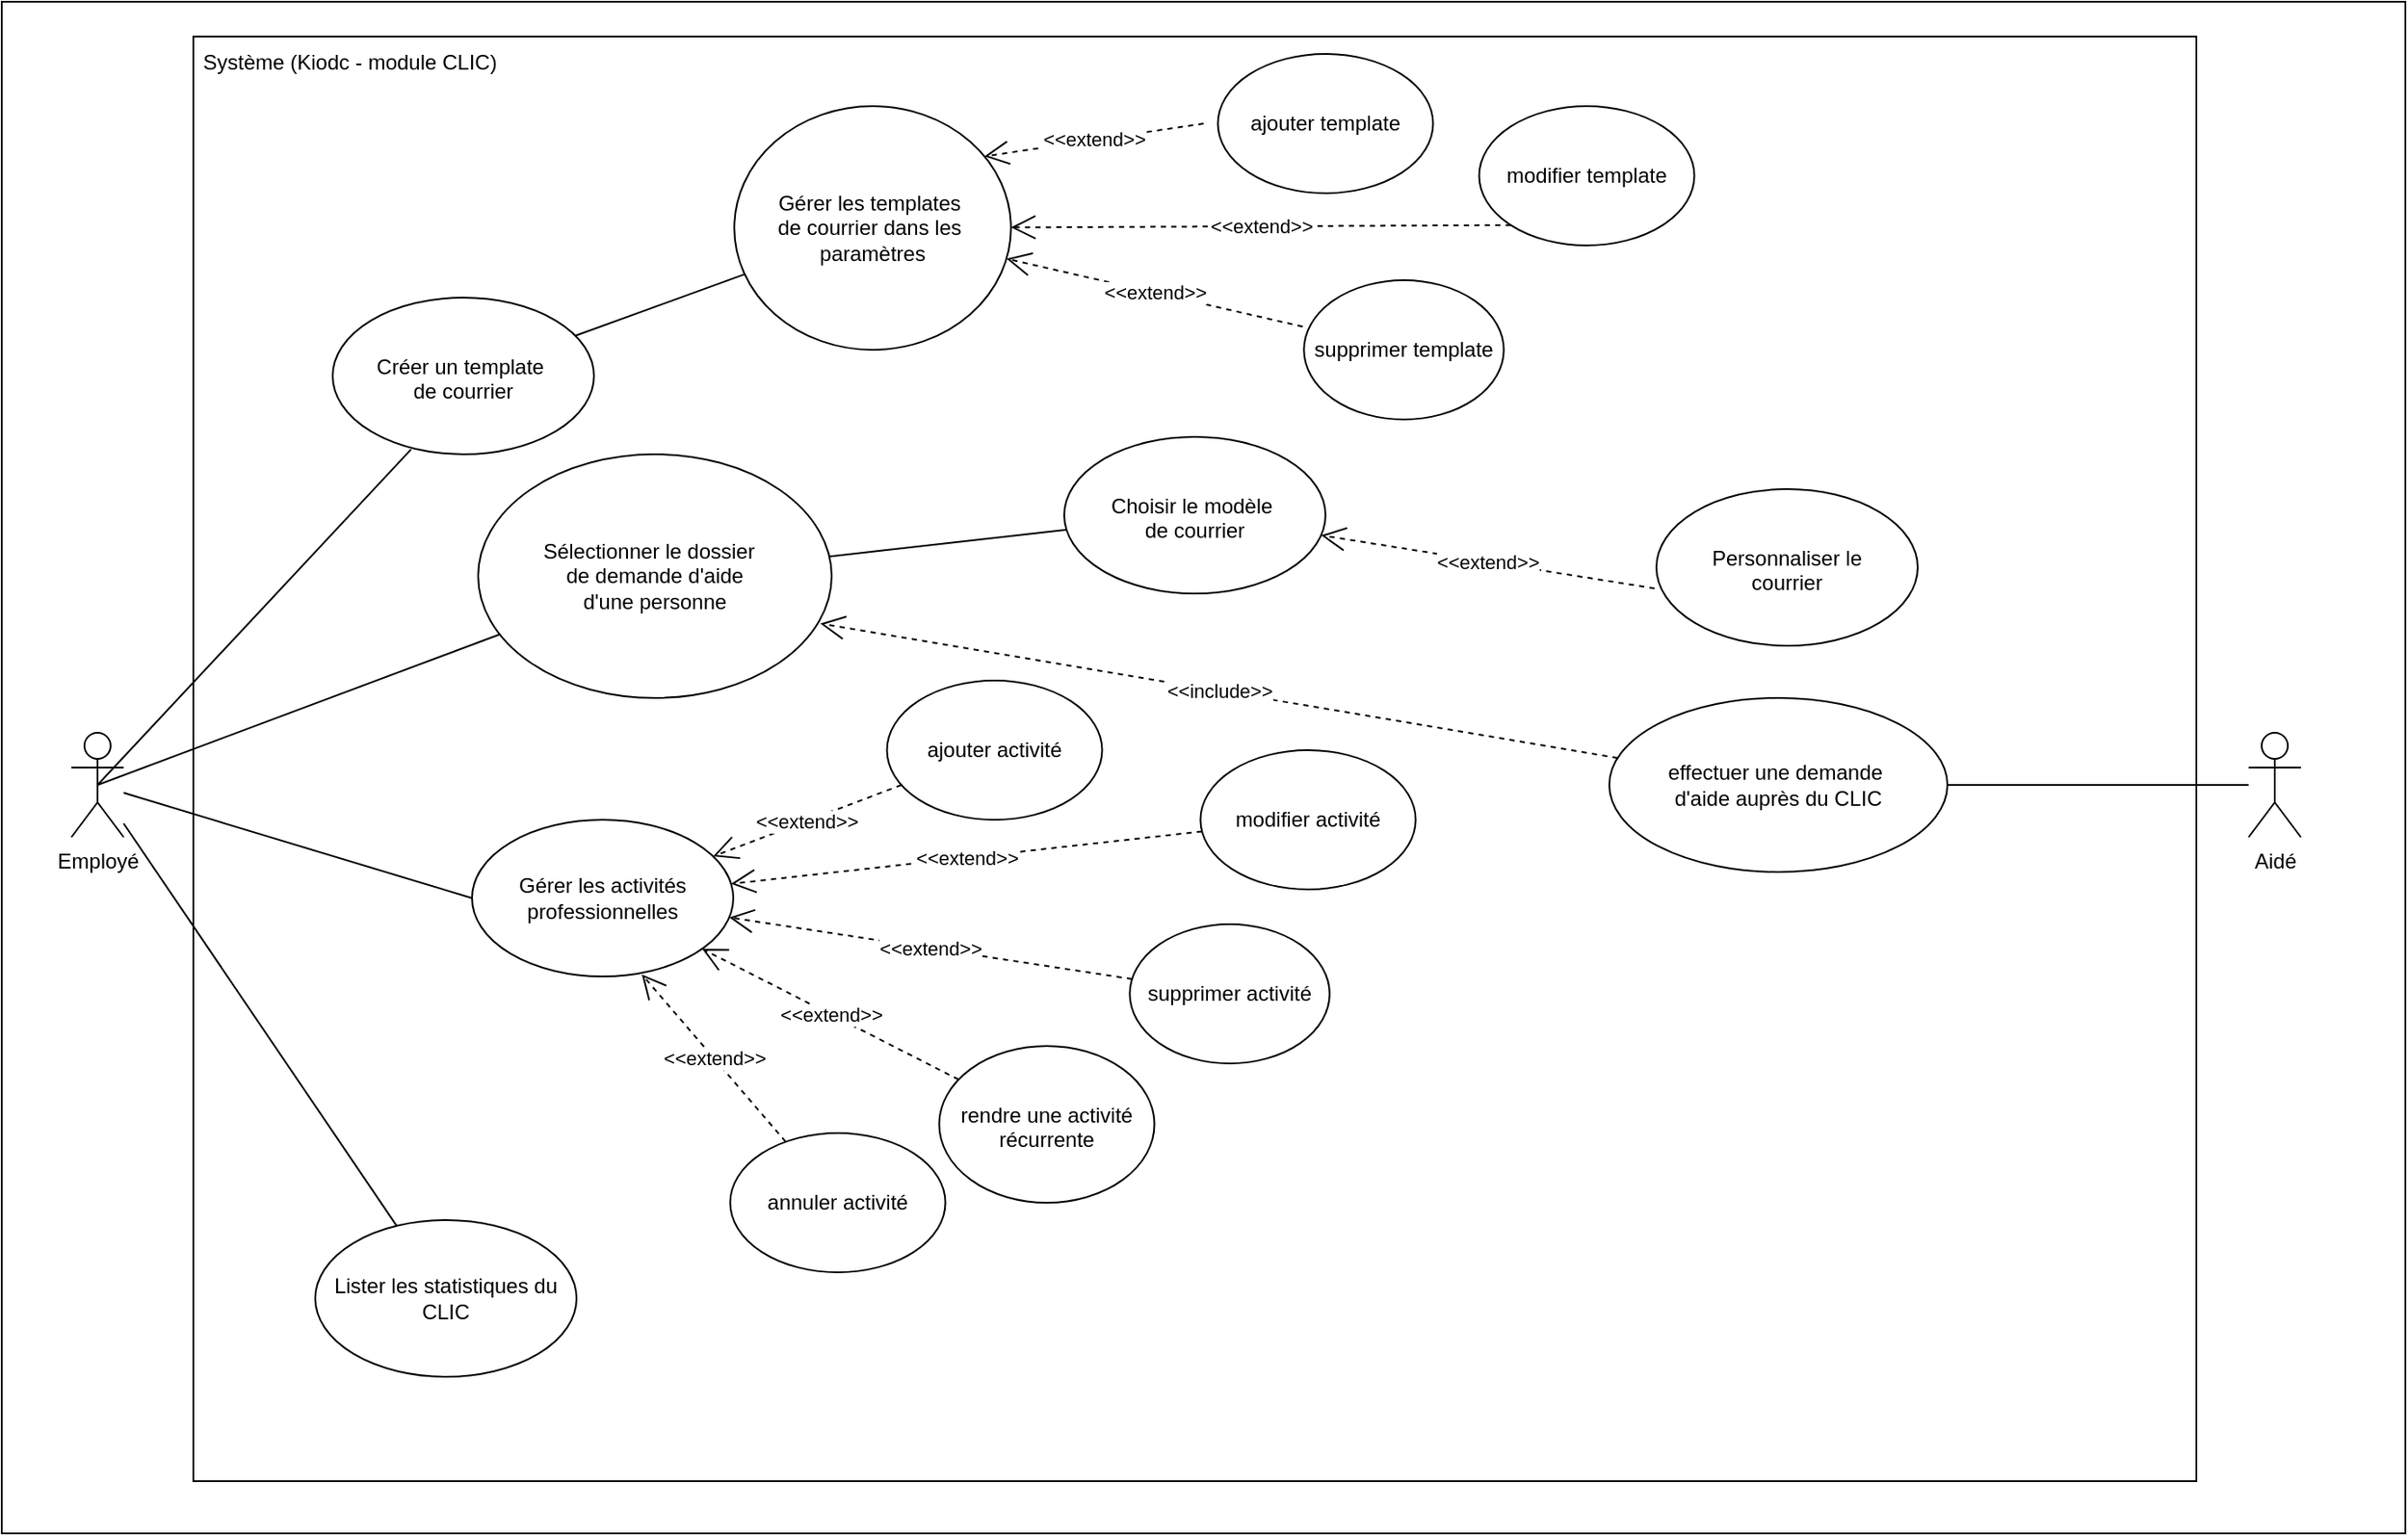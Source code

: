 <mxfile version="24.7.4">
  <diagram name="Page-1" id="y5-NePWyKyB3006rCJuu">
    <mxGraphModel dx="1687" dy="878" grid="1" gridSize="10" guides="1" tooltips="1" connect="1" arrows="1" fold="1" page="1" pageScale="1" pageWidth="827" pageHeight="1169" math="0" shadow="0">
      <root>
        <mxCell id="0" />
        <mxCell id="1" parent="0" />
        <mxCell id="bwaj0blokZmfMLX8B4m3-4" value="" style="rounded=0;whiteSpace=wrap;html=1;" parent="1" vertex="1">
          <mxGeometry x="30" y="40" width="1380" height="880" as="geometry" />
        </mxCell>
        <mxCell id="bwaj0blokZmfMLX8B4m3-1" value="Employé" style="shape=umlActor;verticalLabelPosition=bottom;verticalAlign=top;html=1;outlineConnect=0;" parent="1" vertex="1">
          <mxGeometry x="70" y="460" width="30" height="60" as="geometry" />
        </mxCell>
        <mxCell id="bwaj0blokZmfMLX8B4m3-7" value="" style="rounded=0;whiteSpace=wrap;html=1;" parent="1" vertex="1">
          <mxGeometry x="140" y="60" width="1150" height="830" as="geometry" />
        </mxCell>
        <mxCell id="bwaj0blokZmfMLX8B4m3-8" value="Système (Kiodc - module CLIC)" style="text;html=1;align=center;verticalAlign=middle;whiteSpace=wrap;rounded=0;" parent="1" vertex="1">
          <mxGeometry x="140" y="60" width="180" height="30" as="geometry" />
        </mxCell>
        <mxCell id="bwaj0blokZmfMLX8B4m3-15" value="" style="group" parent="1" vertex="1" connectable="0">
          <mxGeometry x="630" y="290" width="170" height="90" as="geometry" />
        </mxCell>
        <mxCell id="bwaj0blokZmfMLX8B4m3-11" value="" style="ellipse;whiteSpace=wrap;html=1;" parent="bwaj0blokZmfMLX8B4m3-15" vertex="1">
          <mxGeometry x="10" width="150" height="90" as="geometry" />
        </mxCell>
        <mxCell id="bwaj0blokZmfMLX8B4m3-12" value=" Choisir le modèle&amp;nbsp;&lt;div&gt;de courrier&lt;/div&gt;" style="text;strokeColor=none;fillColor=none;align=center;verticalAlign=middle;spacingLeft=4;spacingRight=4;overflow=hidden;points=[[0,0.5],[1,0.5]];portConstraint=eastwest;rotatable=0;whiteSpace=wrap;html=1;" parent="bwaj0blokZmfMLX8B4m3-15" vertex="1">
          <mxGeometry y="30" width="170" height="30" as="geometry" />
        </mxCell>
        <mxCell id="bwaj0blokZmfMLX8B4m3-17" value="" style="group" parent="1" vertex="1" connectable="0">
          <mxGeometry x="720" y="70" width="140" height="80" as="geometry" />
        </mxCell>
        <mxCell id="bwaj0blokZmfMLX8B4m3-13" value="" style="ellipse;whiteSpace=wrap;html=1;" parent="bwaj0blokZmfMLX8B4m3-17" vertex="1">
          <mxGeometry x="8.235" width="123.529" height="80" as="geometry" />
        </mxCell>
        <mxCell id="bwaj0blokZmfMLX8B4m3-14" value=" ajouter template" style="text;strokeColor=none;fillColor=none;align=center;verticalAlign=middle;spacingLeft=4;spacingRight=4;overflow=hidden;points=[[0,0.5],[1,0.5]];portConstraint=eastwest;rotatable=0;whiteSpace=wrap;html=1;" parent="bwaj0blokZmfMLX8B4m3-17" vertex="1">
          <mxGeometry y="26.667" width="140" height="26.667" as="geometry" />
        </mxCell>
        <mxCell id="bwaj0blokZmfMLX8B4m3-18" value="" style="group" parent="1" vertex="1" connectable="0">
          <mxGeometry x="210" y="210" width="170" height="90" as="geometry" />
        </mxCell>
        <mxCell id="bwaj0blokZmfMLX8B4m3-19" value="" style="ellipse;whiteSpace=wrap;html=1;" parent="bwaj0blokZmfMLX8B4m3-18" vertex="1">
          <mxGeometry x="10" width="150" height="90" as="geometry" />
        </mxCell>
        <mxCell id="bwaj0blokZmfMLX8B4m3-20" value="Créer un template&amp;nbsp;&lt;div&gt;de courrier&lt;/div&gt;" style="text;strokeColor=none;fillColor=none;align=center;verticalAlign=middle;spacingLeft=4;spacingRight=4;overflow=hidden;points=[[0,0.5],[1,0.5]];portConstraint=eastwest;rotatable=0;whiteSpace=wrap;html=1;" parent="bwaj0blokZmfMLX8B4m3-18" vertex="1">
          <mxGeometry y="30" width="170" height="30" as="geometry" />
        </mxCell>
        <mxCell id="bwaj0blokZmfMLX8B4m3-21" value="" style="group" parent="1" vertex="1" connectable="0">
          <mxGeometry x="770" y="200" width="130" height="80" as="geometry" />
        </mxCell>
        <mxCell id="bwaj0blokZmfMLX8B4m3-22" value="" style="ellipse;whiteSpace=wrap;html=1;" parent="bwaj0blokZmfMLX8B4m3-21" vertex="1">
          <mxGeometry x="7.647" width="114.706" height="80" as="geometry" />
        </mxCell>
        <mxCell id="bwaj0blokZmfMLX8B4m3-23" value=" supprimer template" style="text;strokeColor=none;fillColor=none;align=center;verticalAlign=middle;spacingLeft=4;spacingRight=4;overflow=hidden;points=[[0,0.5],[1,0.5]];portConstraint=eastwest;rotatable=0;whiteSpace=wrap;html=1;" parent="bwaj0blokZmfMLX8B4m3-21" vertex="1">
          <mxGeometry y="26.667" width="130.0" height="26.667" as="geometry" />
        </mxCell>
        <mxCell id="bwaj0blokZmfMLX8B4m3-24" value="" style="group" parent="1" vertex="1" connectable="0">
          <mxGeometry x="870" y="100" width="140" height="80" as="geometry" />
        </mxCell>
        <mxCell id="bwaj0blokZmfMLX8B4m3-25" value="" style="ellipse;whiteSpace=wrap;html=1;" parent="bwaj0blokZmfMLX8B4m3-24" vertex="1">
          <mxGeometry x="8.235" width="123.529" height="80" as="geometry" />
        </mxCell>
        <mxCell id="bwaj0blokZmfMLX8B4m3-26" value=" modifier template" style="text;strokeColor=none;fillColor=none;align=center;verticalAlign=middle;spacingLeft=4;spacingRight=4;overflow=hidden;points=[[0,0.5],[1,0.5]];portConstraint=eastwest;rotatable=0;whiteSpace=wrap;html=1;" parent="bwaj0blokZmfMLX8B4m3-24" vertex="1">
          <mxGeometry y="26.667" width="140" height="26.667" as="geometry" />
        </mxCell>
        <mxCell id="bwaj0blokZmfMLX8B4m3-27" value="" style="group" parent="1" vertex="1" connectable="0">
          <mxGeometry x="490" y="140" width="130" height="100" as="geometry" />
        </mxCell>
        <mxCell id="bwaj0blokZmfMLX8B4m3-28" value="" style="ellipse;whiteSpace=wrap;html=1;" parent="bwaj0blokZmfMLX8B4m3-27" vertex="1">
          <mxGeometry x="7.059" width="105.882" height="80" as="geometry" />
        </mxCell>
        <mxCell id="bwaj0blokZmfMLX8B4m3-29" value=" visualiser" style="text;strokeColor=none;fillColor=none;align=center;verticalAlign=middle;spacingLeft=4;spacingRight=4;overflow=hidden;points=[[0,0.5],[1,0.5]];portConstraint=eastwest;rotatable=0;whiteSpace=wrap;html=1;" parent="bwaj0blokZmfMLX8B4m3-27" vertex="1">
          <mxGeometry y="26.667" width="120.0" height="26.667" as="geometry" />
        </mxCell>
        <mxCell id="bwaj0blokZmfMLX8B4m3-16" value="" style="group" parent="bwaj0blokZmfMLX8B4m3-27" vertex="1" connectable="0">
          <mxGeometry x="-50" y="-40" width="180" height="140" as="geometry" />
        </mxCell>
        <mxCell id="bwaj0blokZmfMLX8B4m3-9" value="" style="ellipse;whiteSpace=wrap;html=1;" parent="bwaj0blokZmfMLX8B4m3-16" vertex="1">
          <mxGeometry x="10.588" width="158.824" height="140" as="geometry" />
        </mxCell>
        <mxCell id="bwaj0blokZmfMLX8B4m3-10" value=" Gérer les templates&amp;nbsp;&lt;div&gt;de courrier dans les&amp;nbsp;&lt;/div&gt;&lt;div&gt;paramètres&lt;/div&gt;" style="text;strokeColor=none;fillColor=none;align=center;verticalAlign=middle;spacingLeft=4;spacingRight=4;overflow=hidden;points=[[0,0.5],[1,0.5]];portConstraint=eastwest;rotatable=0;whiteSpace=wrap;html=1;" parent="bwaj0blokZmfMLX8B4m3-16" vertex="1">
          <mxGeometry y="46.667" width="180" height="46.667" as="geometry" />
        </mxCell>
        <mxCell id="bwaj0blokZmfMLX8B4m3-44" value="" style="group" parent="1" vertex="1" connectable="0">
          <mxGeometry x="290" y="300" width="230" height="140" as="geometry" />
        </mxCell>
        <mxCell id="bwaj0blokZmfMLX8B4m3-45" value="" style="ellipse;whiteSpace=wrap;html=1;" parent="bwaj0blokZmfMLX8B4m3-44" vertex="1">
          <mxGeometry x="13.529" width="202.941" height="140" as="geometry" />
        </mxCell>
        <mxCell id="bwaj0blokZmfMLX8B4m3-46" value="Sélectionner le dossier&amp;nbsp;&amp;nbsp;&lt;div&gt;de demande d&#39;aide&lt;div&gt;d&#39;une personne&lt;/div&gt;&lt;/div&gt;" style="text;strokeColor=none;fillColor=none;align=center;verticalAlign=middle;spacingLeft=4;spacingRight=4;overflow=hidden;points=[[0,0.5],[1,0.5]];portConstraint=eastwest;rotatable=0;whiteSpace=wrap;html=1;" parent="bwaj0blokZmfMLX8B4m3-44" vertex="1">
          <mxGeometry y="46.667" width="230" height="46.667" as="geometry" />
        </mxCell>
        <mxCell id="bwaj0blokZmfMLX8B4m3-47" value="" style="group" parent="1" vertex="1" connectable="0">
          <mxGeometry x="970" y="320" width="170" height="90" as="geometry" />
        </mxCell>
        <mxCell id="bwaj0blokZmfMLX8B4m3-48" value="" style="ellipse;whiteSpace=wrap;html=1;" parent="bwaj0blokZmfMLX8B4m3-47" vertex="1">
          <mxGeometry x="10" width="150" height="90" as="geometry" />
        </mxCell>
        <mxCell id="bwaj0blokZmfMLX8B4m3-49" value=" Personnaliser le&lt;div&gt;courrier&lt;/div&gt;" style="text;strokeColor=none;fillColor=none;align=center;verticalAlign=middle;spacingLeft=4;spacingRight=4;overflow=hidden;points=[[0,0.5],[1,0.5]];portConstraint=eastwest;rotatable=0;whiteSpace=wrap;html=1;" parent="bwaj0blokZmfMLX8B4m3-47" vertex="1">
          <mxGeometry y="30" width="170" height="30" as="geometry" />
        </mxCell>
        <mxCell id="qRzRLfuTLbOgCVRsDMZz-1" value="" style="endArrow=none;html=1;rounded=0;exitX=0.5;exitY=0.5;exitDx=0;exitDy=0;exitPerimeter=0;entryX=0.3;entryY=0.969;entryDx=0;entryDy=0;entryPerimeter=0;" edge="1" parent="1" source="bwaj0blokZmfMLX8B4m3-1" target="bwaj0blokZmfMLX8B4m3-19">
          <mxGeometry width="50" height="50" relative="1" as="geometry">
            <mxPoint x="570" y="390" as="sourcePoint" />
            <mxPoint x="260" y="350" as="targetPoint" />
          </mxGeometry>
        </mxCell>
        <mxCell id="qRzRLfuTLbOgCVRsDMZz-2" value="" style="endArrow=none;html=1;rounded=0;exitX=0.5;exitY=0.5;exitDx=0;exitDy=0;exitPerimeter=0;" edge="1" parent="1" source="bwaj0blokZmfMLX8B4m3-1" target="bwaj0blokZmfMLX8B4m3-45">
          <mxGeometry width="50" height="50" relative="1" as="geometry">
            <mxPoint x="105" y="370" as="sourcePoint" />
            <mxPoint x="270" y="360" as="targetPoint" />
          </mxGeometry>
        </mxCell>
        <mxCell id="bwaj0blokZmfMLX8B4m3-41" value="&amp;lt;&amp;lt;extend&amp;gt;&amp;gt;" style="endArrow=open;endSize=12;dashed=1;html=1;rounded=0;exitX=0;exitY=1;exitDx=0;exitDy=0;" parent="1" target="bwaj0blokZmfMLX8B4m3-9" edge="1" source="bwaj0blokZmfMLX8B4m3-25">
          <mxGeometry width="160" relative="1" as="geometry">
            <mxPoint x="770" y="220" as="sourcePoint" />
            <mxPoint x="740" y="200" as="targetPoint" />
          </mxGeometry>
        </mxCell>
        <mxCell id="bwaj0blokZmfMLX8B4m3-42" value="&amp;lt;&amp;lt;extend&amp;gt;&amp;gt;" style="endArrow=open;endSize=12;dashed=1;html=1;rounded=0;" parent="1" source="bwaj0blokZmfMLX8B4m3-23" target="bwaj0blokZmfMLX8B4m3-9" edge="1">
          <mxGeometry width="160" relative="1" as="geometry">
            <mxPoint x="565" y="332" as="sourcePoint" />
            <mxPoint x="800" y="240" as="targetPoint" />
          </mxGeometry>
        </mxCell>
        <mxCell id="qRzRLfuTLbOgCVRsDMZz-3" value="Gérer les activités professionnelles" style="ellipse;whiteSpace=wrap;html=1;" vertex="1" parent="1">
          <mxGeometry x="300" y="510" width="150" height="90" as="geometry" />
        </mxCell>
        <mxCell id="bwaj0blokZmfMLX8B4m3-40" value="&amp;lt;&amp;lt;extend&amp;gt;&amp;gt;" style="endArrow=open;endSize=12;dashed=1;html=1;rounded=0;entryX=0.904;entryY=0.206;entryDx=0;entryDy=0;entryPerimeter=0;exitX=0;exitY=0.5;exitDx=0;exitDy=0;" parent="1" source="bwaj0blokZmfMLX8B4m3-14" target="bwaj0blokZmfMLX8B4m3-9" edge="1">
          <mxGeometry width="160" relative="1" as="geometry">
            <mxPoint x="540" y="80" as="sourcePoint" />
            <mxPoint x="610" y="280" as="targetPoint" />
          </mxGeometry>
        </mxCell>
        <mxCell id="qRzRLfuTLbOgCVRsDMZz-5" value="Lister les statistiques du CLIC" style="ellipse;whiteSpace=wrap;html=1;" vertex="1" parent="1">
          <mxGeometry x="210" y="740" width="150" height="90" as="geometry" />
        </mxCell>
        <mxCell id="qRzRLfuTLbOgCVRsDMZz-6" value="" style="endArrow=none;html=1;rounded=0;entryX=0;entryY=0.5;entryDx=0;entryDy=0;" edge="1" parent="1" source="bwaj0blokZmfMLX8B4m3-1" target="qRzRLfuTLbOgCVRsDMZz-3">
          <mxGeometry width="50" height="50" relative="1" as="geometry">
            <mxPoint x="570" y="540" as="sourcePoint" />
            <mxPoint x="620" y="490" as="targetPoint" />
          </mxGeometry>
        </mxCell>
        <mxCell id="qRzRLfuTLbOgCVRsDMZz-7" value="" style="endArrow=none;html=1;rounded=0;" edge="1" parent="1" source="bwaj0blokZmfMLX8B4m3-1" target="qRzRLfuTLbOgCVRsDMZz-5">
          <mxGeometry width="50" height="50" relative="1" as="geometry">
            <mxPoint x="570" y="540" as="sourcePoint" />
            <mxPoint x="620" y="490" as="targetPoint" />
          </mxGeometry>
        </mxCell>
        <mxCell id="qRzRLfuTLbOgCVRsDMZz-8" value="" style="group" vertex="1" connectable="0" parent="1">
          <mxGeometry x="530" y="430" width="140" height="80" as="geometry" />
        </mxCell>
        <mxCell id="qRzRLfuTLbOgCVRsDMZz-9" value="" style="ellipse;whiteSpace=wrap;html=1;" vertex="1" parent="qRzRLfuTLbOgCVRsDMZz-8">
          <mxGeometry x="8.235" width="123.529" height="80" as="geometry" />
        </mxCell>
        <mxCell id="qRzRLfuTLbOgCVRsDMZz-10" value=" ajouter activité" style="text;strokeColor=none;fillColor=none;align=center;verticalAlign=middle;spacingLeft=4;spacingRight=4;overflow=hidden;points=[[0,0.5],[1,0.5]];portConstraint=eastwest;rotatable=0;whiteSpace=wrap;html=1;" vertex="1" parent="qRzRLfuTLbOgCVRsDMZz-8">
          <mxGeometry y="26.667" width="140" height="26.667" as="geometry" />
        </mxCell>
        <mxCell id="qRzRLfuTLbOgCVRsDMZz-11" value="" style="group" vertex="1" connectable="0" parent="1">
          <mxGeometry x="710" y="470" width="190" height="106.67" as="geometry" />
        </mxCell>
        <mxCell id="qRzRLfuTLbOgCVRsDMZz-12" value="" style="ellipse;whiteSpace=wrap;html=1;" vertex="1" parent="qRzRLfuTLbOgCVRsDMZz-11">
          <mxGeometry x="8.235" width="123.529" height="80" as="geometry" />
        </mxCell>
        <mxCell id="qRzRLfuTLbOgCVRsDMZz-13" value=" modifier activité" style="text;strokeColor=none;fillColor=none;align=center;verticalAlign=middle;spacingLeft=4;spacingRight=4;overflow=hidden;points=[[0,0.5],[1,0.5]];portConstraint=eastwest;rotatable=0;whiteSpace=wrap;html=1;" vertex="1" parent="qRzRLfuTLbOgCVRsDMZz-11">
          <mxGeometry y="26.667" width="140" height="26.667" as="geometry" />
        </mxCell>
        <mxCell id="qRzRLfuTLbOgCVRsDMZz-18" value="" style="group" vertex="1" connectable="0" parent="1">
          <mxGeometry x="440" y="690" width="140" height="80" as="geometry" />
        </mxCell>
        <mxCell id="qRzRLfuTLbOgCVRsDMZz-19" value="" style="ellipse;whiteSpace=wrap;html=1;" vertex="1" parent="qRzRLfuTLbOgCVRsDMZz-18">
          <mxGeometry x="8.235" width="123.529" height="80" as="geometry" />
        </mxCell>
        <mxCell id="qRzRLfuTLbOgCVRsDMZz-20" value=" annuler activité" style="text;strokeColor=none;fillColor=none;align=center;verticalAlign=middle;spacingLeft=4;spacingRight=4;overflow=hidden;points=[[0,0.5],[1,0.5]];portConstraint=eastwest;rotatable=0;whiteSpace=wrap;html=1;" vertex="1" parent="qRzRLfuTLbOgCVRsDMZz-18">
          <mxGeometry y="26.667" width="140" height="26.667" as="geometry" />
        </mxCell>
        <mxCell id="qRzRLfuTLbOgCVRsDMZz-21" value="" style="group" vertex="1" connectable="0" parent="1">
          <mxGeometry x="560" y="640" width="140" height="90" as="geometry" />
        </mxCell>
        <mxCell id="qRzRLfuTLbOgCVRsDMZz-22" value="" style="ellipse;whiteSpace=wrap;html=1;" vertex="1" parent="qRzRLfuTLbOgCVRsDMZz-21">
          <mxGeometry x="8.235" width="123.529" height="90" as="geometry" />
        </mxCell>
        <mxCell id="qRzRLfuTLbOgCVRsDMZz-23" value=" rendre une activité récurrente" style="text;strokeColor=none;fillColor=none;align=center;verticalAlign=middle;spacingLeft=4;spacingRight=4;overflow=hidden;points=[[0,0.5],[1,0.5]];portConstraint=eastwest;rotatable=0;whiteSpace=wrap;html=1;" vertex="1" parent="qRzRLfuTLbOgCVRsDMZz-21">
          <mxGeometry y="30" width="140" height="30" as="geometry" />
        </mxCell>
        <mxCell id="qRzRLfuTLbOgCVRsDMZz-24" value="&amp;lt;&amp;lt;extend&amp;gt;&amp;gt;" style="endArrow=open;endSize=12;dashed=1;html=1;rounded=0;" edge="1" parent="1" source="qRzRLfuTLbOgCVRsDMZz-12" target="qRzRLfuTLbOgCVRsDMZz-3">
          <mxGeometry width="160" relative="1" as="geometry">
            <mxPoint x="798" y="277" as="sourcePoint" />
            <mxPoint x="632" y="238" as="targetPoint" />
          </mxGeometry>
        </mxCell>
        <mxCell id="qRzRLfuTLbOgCVRsDMZz-25" value="&amp;lt;&amp;lt;extend&amp;gt;&amp;gt;" style="endArrow=open;endSize=12;dashed=1;html=1;rounded=0;" edge="1" parent="1" source="qRzRLfuTLbOgCVRsDMZz-9" target="qRzRLfuTLbOgCVRsDMZz-3">
          <mxGeometry width="160" relative="1" as="geometry">
            <mxPoint x="679" y="386" as="sourcePoint" />
            <mxPoint x="479" y="407" as="targetPoint" />
          </mxGeometry>
        </mxCell>
        <mxCell id="qRzRLfuTLbOgCVRsDMZz-26" value="&amp;lt;&amp;lt;extend&amp;gt;&amp;gt;" style="endArrow=open;endSize=12;dashed=1;html=1;rounded=0;" edge="1" parent="1" source="qRzRLfuTLbOgCVRsDMZz-22" target="qRzRLfuTLbOgCVRsDMZz-3">
          <mxGeometry width="160" relative="1" as="geometry">
            <mxPoint x="679" y="386" as="sourcePoint" />
            <mxPoint x="479" y="407" as="targetPoint" />
          </mxGeometry>
        </mxCell>
        <mxCell id="qRzRLfuTLbOgCVRsDMZz-27" value="&amp;lt;&amp;lt;extend&amp;gt;&amp;gt;" style="endArrow=open;endSize=12;dashed=1;html=1;rounded=0;" edge="1" parent="1" source="qRzRLfuTLbOgCVRsDMZz-15" target="qRzRLfuTLbOgCVRsDMZz-3">
          <mxGeometry width="160" relative="1" as="geometry">
            <mxPoint x="789" y="450" as="sourcePoint" />
            <mxPoint x="479" y="422" as="targetPoint" />
          </mxGeometry>
        </mxCell>
        <mxCell id="qRzRLfuTLbOgCVRsDMZz-28" value="&amp;lt;&amp;lt;extend&amp;gt;&amp;gt;" style="endArrow=open;endSize=12;dashed=1;html=1;rounded=0;entryX=0.65;entryY=0.987;entryDx=0;entryDy=0;entryPerimeter=0;" edge="1" parent="1" source="qRzRLfuTLbOgCVRsDMZz-19" target="qRzRLfuTLbOgCVRsDMZz-3">
          <mxGeometry width="160" relative="1" as="geometry">
            <mxPoint x="629" y="523.33" as="sourcePoint" />
            <mxPoint x="440" y="458.33" as="targetPoint" />
          </mxGeometry>
        </mxCell>
        <mxCell id="qRzRLfuTLbOgCVRsDMZz-29" value="" style="endArrow=none;html=1;rounded=0;" edge="1" parent="1" source="bwaj0blokZmfMLX8B4m3-19" target="bwaj0blokZmfMLX8B4m3-9">
          <mxGeometry width="50" height="50" relative="1" as="geometry">
            <mxPoint x="570" y="210" as="sourcePoint" />
            <mxPoint x="620" y="160" as="targetPoint" />
          </mxGeometry>
        </mxCell>
        <mxCell id="qRzRLfuTLbOgCVRsDMZz-14" value="" style="group" vertex="1" connectable="0" parent="1">
          <mxGeometry x="670" y="570" width="130" height="80" as="geometry" />
        </mxCell>
        <mxCell id="qRzRLfuTLbOgCVRsDMZz-15" value="" style="ellipse;whiteSpace=wrap;html=1;" vertex="1" parent="qRzRLfuTLbOgCVRsDMZz-14">
          <mxGeometry x="7.647" width="114.706" height="80" as="geometry" />
        </mxCell>
        <mxCell id="qRzRLfuTLbOgCVRsDMZz-16" value=" supprimer activité" style="text;strokeColor=none;fillColor=none;align=center;verticalAlign=middle;spacingLeft=4;spacingRight=4;overflow=hidden;points=[[0,0.5],[1,0.5]];portConstraint=eastwest;rotatable=0;whiteSpace=wrap;html=1;" vertex="1" parent="qRzRLfuTLbOgCVRsDMZz-14">
          <mxGeometry y="26.667" width="130.0" height="26.667" as="geometry" />
        </mxCell>
        <mxCell id="rdwlHiR3kODwmM8puWaT-6" value="&amp;lt;&amp;lt;extend&amp;gt;&amp;gt;" style="endArrow=open;endSize=12;dashed=1;html=1;rounded=0;exitX=-0.007;exitY=0.634;exitDx=0;exitDy=0;exitPerimeter=0;" parent="1" source="bwaj0blokZmfMLX8B4m3-48" target="bwaj0blokZmfMLX8B4m3-11" edge="1">
          <mxGeometry width="160" relative="1" as="geometry">
            <mxPoint x="630" y="530" as="sourcePoint" />
            <mxPoint x="602" y="261" as="targetPoint" />
          </mxGeometry>
        </mxCell>
        <mxCell id="qRzRLfuTLbOgCVRsDMZz-31" value="" style="endArrow=none;html=1;rounded=0;" edge="1" parent="1" source="bwaj0blokZmfMLX8B4m3-45" target="bwaj0blokZmfMLX8B4m3-11">
          <mxGeometry width="50" height="50" relative="1" as="geometry">
            <mxPoint x="850" y="500" as="sourcePoint" />
            <mxPoint x="900" y="450" as="targetPoint" />
          </mxGeometry>
        </mxCell>
        <mxCell id="qRzRLfuTLbOgCVRsDMZz-32" value="Aidé" style="shape=umlActor;verticalLabelPosition=bottom;verticalAlign=top;html=1;outlineConnect=0;" vertex="1" parent="1">
          <mxGeometry x="1320" y="460" width="30" height="60" as="geometry" />
        </mxCell>
        <mxCell id="qRzRLfuTLbOgCVRsDMZz-35" value="&amp;lt;&amp;lt;include&amp;gt;&amp;gt;" style="endArrow=open;endSize=12;dashed=1;html=1;rounded=0;entryX=0.913;entryY=1.085;entryDx=0;entryDy=0;entryPerimeter=0;" edge="1" parent="1" source="qRzRLfuTLbOgCVRsDMZz-37" target="bwaj0blokZmfMLX8B4m3-46">
          <mxGeometry width="160" relative="1" as="geometry">
            <mxPoint x="490" y="705" as="sourcePoint" />
            <mxPoint x="408" y="609" as="targetPoint" />
          </mxGeometry>
        </mxCell>
        <mxCell id="qRzRLfuTLbOgCVRsDMZz-36" value="" style="group" vertex="1" connectable="0" parent="1">
          <mxGeometry x="940" y="440" width="220" height="100" as="geometry" />
        </mxCell>
        <mxCell id="qRzRLfuTLbOgCVRsDMZz-37" value="" style="ellipse;whiteSpace=wrap;html=1;" vertex="1" parent="qRzRLfuTLbOgCVRsDMZz-36">
          <mxGeometry x="12.941" width="194.118" height="100" as="geometry" />
        </mxCell>
        <mxCell id="qRzRLfuTLbOgCVRsDMZz-38" value="effectuer une demande&amp;nbsp;&lt;div&gt;d&#39;aide auprès du CLIC&lt;/div&gt;" style="text;strokeColor=none;fillColor=none;align=center;verticalAlign=middle;spacingLeft=4;spacingRight=4;overflow=hidden;points=[[0,0.5],[1,0.5]];portConstraint=eastwest;rotatable=0;whiteSpace=wrap;html=1;" vertex="1" parent="qRzRLfuTLbOgCVRsDMZz-36">
          <mxGeometry y="33.333" width="220" height="33.333" as="geometry" />
        </mxCell>
        <mxCell id="qRzRLfuTLbOgCVRsDMZz-39" value="" style="endArrow=none;html=1;rounded=0;" edge="1" parent="1" source="qRzRLfuTLbOgCVRsDMZz-37" target="qRzRLfuTLbOgCVRsDMZz-32">
          <mxGeometry width="50" height="50" relative="1" as="geometry">
            <mxPoint x="110" y="522" as="sourcePoint" />
            <mxPoint x="267" y="753" as="targetPoint" />
          </mxGeometry>
        </mxCell>
      </root>
    </mxGraphModel>
  </diagram>
</mxfile>
